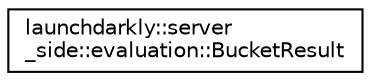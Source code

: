digraph "Graphical Class Hierarchy"
{
 // LATEX_PDF_SIZE
  edge [fontname="Helvetica",fontsize="10",labelfontname="Helvetica",labelfontsize="10"];
  node [fontname="Helvetica",fontsize="10",shape=record];
  rankdir="LR";
  Node0 [label="launchdarkly::server\l_side::evaluation::BucketResult",height=0.2,width=0.4,color="black", fillcolor="white", style="filled",URL="$classlaunchdarkly_1_1server__side_1_1evaluation_1_1BucketResult.html",tooltip=" "];
}
